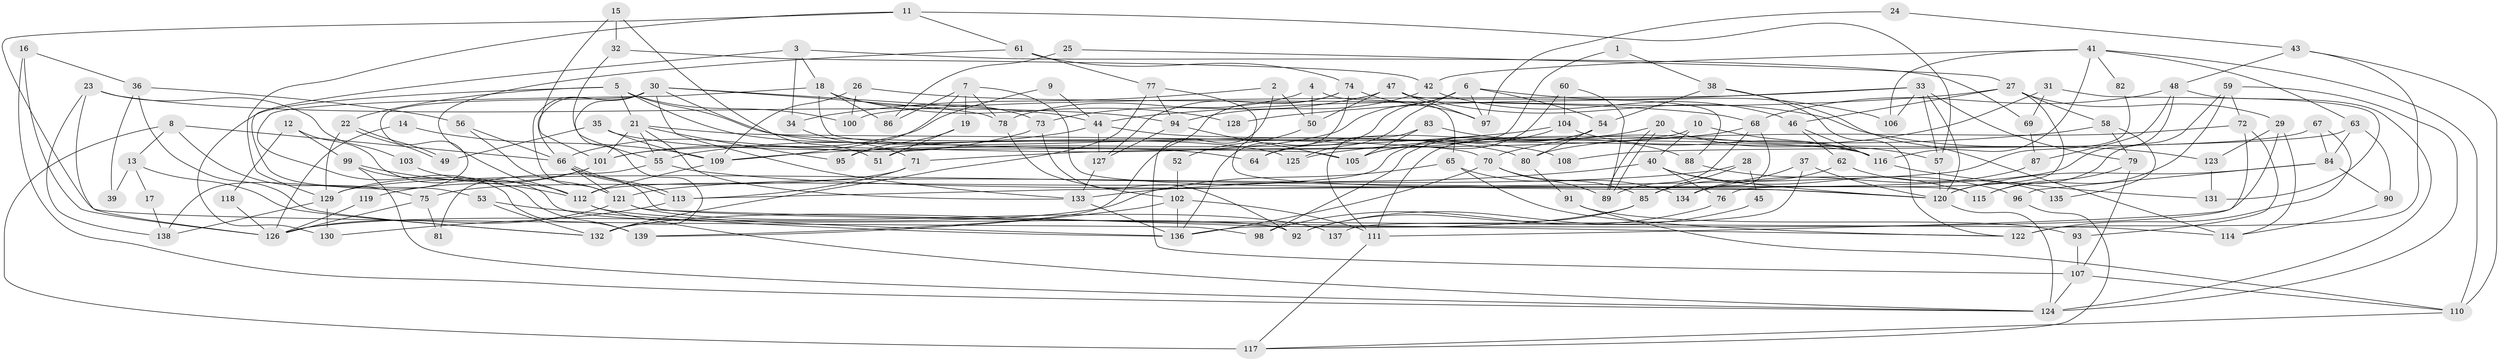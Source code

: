 // Generated by graph-tools (version 1.1) at 2025/50/03/09/25 04:50:17]
// undirected, 139 vertices, 278 edges
graph export_dot {
graph [start="1"]
  node [color=gray90,style=filled];
  1;
  2;
  3;
  4;
  5;
  6;
  7;
  8;
  9;
  10;
  11;
  12;
  13;
  14;
  15;
  16;
  17;
  18;
  19;
  20;
  21;
  22;
  23;
  24;
  25;
  26;
  27;
  28;
  29;
  30;
  31;
  32;
  33;
  34;
  35;
  36;
  37;
  38;
  39;
  40;
  41;
  42;
  43;
  44;
  45;
  46;
  47;
  48;
  49;
  50;
  51;
  52;
  53;
  54;
  55;
  56;
  57;
  58;
  59;
  60;
  61;
  62;
  63;
  64;
  65;
  66;
  67;
  68;
  69;
  70;
  71;
  72;
  73;
  74;
  75;
  76;
  77;
  78;
  79;
  80;
  81;
  82;
  83;
  84;
  85;
  86;
  87;
  88;
  89;
  90;
  91;
  92;
  93;
  94;
  95;
  96;
  97;
  98;
  99;
  100;
  101;
  102;
  103;
  104;
  105;
  106;
  107;
  108;
  109;
  110;
  111;
  112;
  113;
  114;
  115;
  116;
  117;
  118;
  119;
  120;
  121;
  122;
  123;
  124;
  125;
  126;
  127;
  128;
  129;
  130;
  131;
  132;
  133;
  134;
  135;
  136;
  137;
  138;
  139;
  1 -- 51;
  1 -- 38;
  2 -- 34;
  2 -- 107;
  2 -- 50;
  3 -- 69;
  3 -- 18;
  3 -- 34;
  3 -- 53;
  4 -- 78;
  4 -- 50;
  4 -- 65;
  5 -- 21;
  5 -- 100;
  5 -- 22;
  5 -- 116;
  5 -- 125;
  5 -- 130;
  6 -- 54;
  6 -- 106;
  6 -- 64;
  6 -- 97;
  6 -- 101;
  6 -- 125;
  7 -- 115;
  7 -- 78;
  7 -- 19;
  7 -- 86;
  7 -- 109;
  8 -- 66;
  8 -- 117;
  8 -- 13;
  8 -- 75;
  9 -- 44;
  9 -- 66;
  10 -- 111;
  10 -- 40;
  10 -- 116;
  11 -- 57;
  11 -- 129;
  11 -- 61;
  11 -- 98;
  12 -- 99;
  12 -- 92;
  12 -- 118;
  13 -- 132;
  13 -- 17;
  13 -- 39;
  14 -- 109;
  14 -- 126;
  15 -- 32;
  15 -- 101;
  15 -- 51;
  16 -- 124;
  16 -- 126;
  16 -- 36;
  17 -- 138;
  18 -- 73;
  18 -- 105;
  18 -- 86;
  18 -- 128;
  18 -- 139;
  19 -- 95;
  19 -- 51;
  20 -- 57;
  20 -- 89;
  20 -- 89;
  20 -- 64;
  21 -- 70;
  21 -- 101;
  21 -- 55;
  21 -- 95;
  21 -- 133;
  22 -- 49;
  22 -- 49;
  22 -- 129;
  23 -- 126;
  23 -- 94;
  23 -- 103;
  23 -- 138;
  24 -- 43;
  24 -- 97;
  25 -- 86;
  25 -- 27;
  26 -- 109;
  26 -- 68;
  26 -- 100;
  27 -- 76;
  27 -- 44;
  27 -- 29;
  27 -- 46;
  27 -- 58;
  28 -- 121;
  28 -- 85;
  28 -- 45;
  29 -- 136;
  29 -- 114;
  29 -- 123;
  30 -- 66;
  30 -- 133;
  30 -- 44;
  30 -- 78;
  30 -- 80;
  30 -- 121;
  30 -- 132;
  30 -- 138;
  31 -- 131;
  31 -- 70;
  31 -- 69;
  32 -- 42;
  32 -- 55;
  33 -- 120;
  33 -- 79;
  33 -- 57;
  33 -- 100;
  33 -- 106;
  33 -- 128;
  34 -- 71;
  35 -- 64;
  35 -- 109;
  35 -- 49;
  36 -- 132;
  36 -- 39;
  36 -- 56;
  37 -- 134;
  37 -- 120;
  37 -- 137;
  38 -- 114;
  38 -- 122;
  38 -- 54;
  40 -- 120;
  40 -- 133;
  40 -- 76;
  40 -- 96;
  41 -- 116;
  41 -- 110;
  41 -- 42;
  41 -- 63;
  41 -- 82;
  41 -- 106;
  42 -- 46;
  42 -- 94;
  43 -- 48;
  43 -- 110;
  43 -- 122;
  44 -- 127;
  44 -- 55;
  44 -- 108;
  45 -- 92;
  46 -- 116;
  46 -- 62;
  47 -- 97;
  47 -- 88;
  47 -- 50;
  47 -- 73;
  47 -- 123;
  48 -- 129;
  48 -- 124;
  48 -- 68;
  48 -- 87;
  50 -- 52;
  52 -- 102;
  53 -- 136;
  53 -- 132;
  54 -- 112;
  54 -- 80;
  54 -- 98;
  55 -- 81;
  55 -- 120;
  56 -- 66;
  56 -- 121;
  57 -- 120;
  58 -- 125;
  58 -- 79;
  58 -- 135;
  59 -- 120;
  59 -- 124;
  59 -- 72;
  59 -- 115;
  60 -- 104;
  60 -- 89;
  60 -- 105;
  61 -- 77;
  61 -- 74;
  61 -- 112;
  62 -- 85;
  62 -- 135;
  63 -- 90;
  63 -- 84;
  63 -- 108;
  65 -- 122;
  65 -- 126;
  65 -- 134;
  66 -- 113;
  66 -- 113;
  66 -- 121;
  66 -- 114;
  67 -- 84;
  67 -- 122;
  67 -- 95;
  68 -- 71;
  68 -- 89;
  68 -- 134;
  69 -- 87;
  70 -- 136;
  70 -- 89;
  70 -- 85;
  71 -- 75;
  71 -- 113;
  72 -- 80;
  72 -- 93;
  72 -- 111;
  73 -- 101;
  73 -- 92;
  74 -- 139;
  74 -- 97;
  74 -- 127;
  74 -- 136;
  75 -- 126;
  75 -- 81;
  76 -- 98;
  77 -- 132;
  77 -- 94;
  77 -- 120;
  78 -- 102;
  79 -- 107;
  79 -- 115;
  80 -- 91;
  82 -- 113;
  83 -- 105;
  83 -- 111;
  83 -- 88;
  84 -- 120;
  84 -- 90;
  84 -- 96;
  85 -- 132;
  85 -- 92;
  87 -- 134;
  88 -- 115;
  90 -- 114;
  91 -- 110;
  91 -- 93;
  93 -- 107;
  94 -- 127;
  94 -- 105;
  96 -- 117;
  99 -- 124;
  99 -- 112;
  99 -- 139;
  101 -- 129;
  101 -- 119;
  102 -- 139;
  102 -- 136;
  102 -- 111;
  103 -- 112;
  104 -- 105;
  104 -- 116;
  104 -- 109;
  107 -- 124;
  107 -- 110;
  109 -- 112;
  110 -- 117;
  111 -- 117;
  112 -- 124;
  112 -- 136;
  113 -- 130;
  116 -- 131;
  118 -- 126;
  119 -- 126;
  120 -- 124;
  121 -- 122;
  121 -- 126;
  121 -- 137;
  123 -- 131;
  127 -- 133;
  129 -- 138;
  129 -- 130;
  133 -- 136;
}
